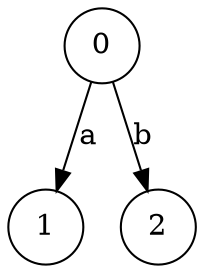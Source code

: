 digraph G {
node_1 [shape=circle,label="1"];
node_0 [shape=circle,label="0"];
	node_0 -> node_1 [label="a"];
	node_0 -> node_2 [label="b"];
node_2 [shape=circle,label="2"];
}
